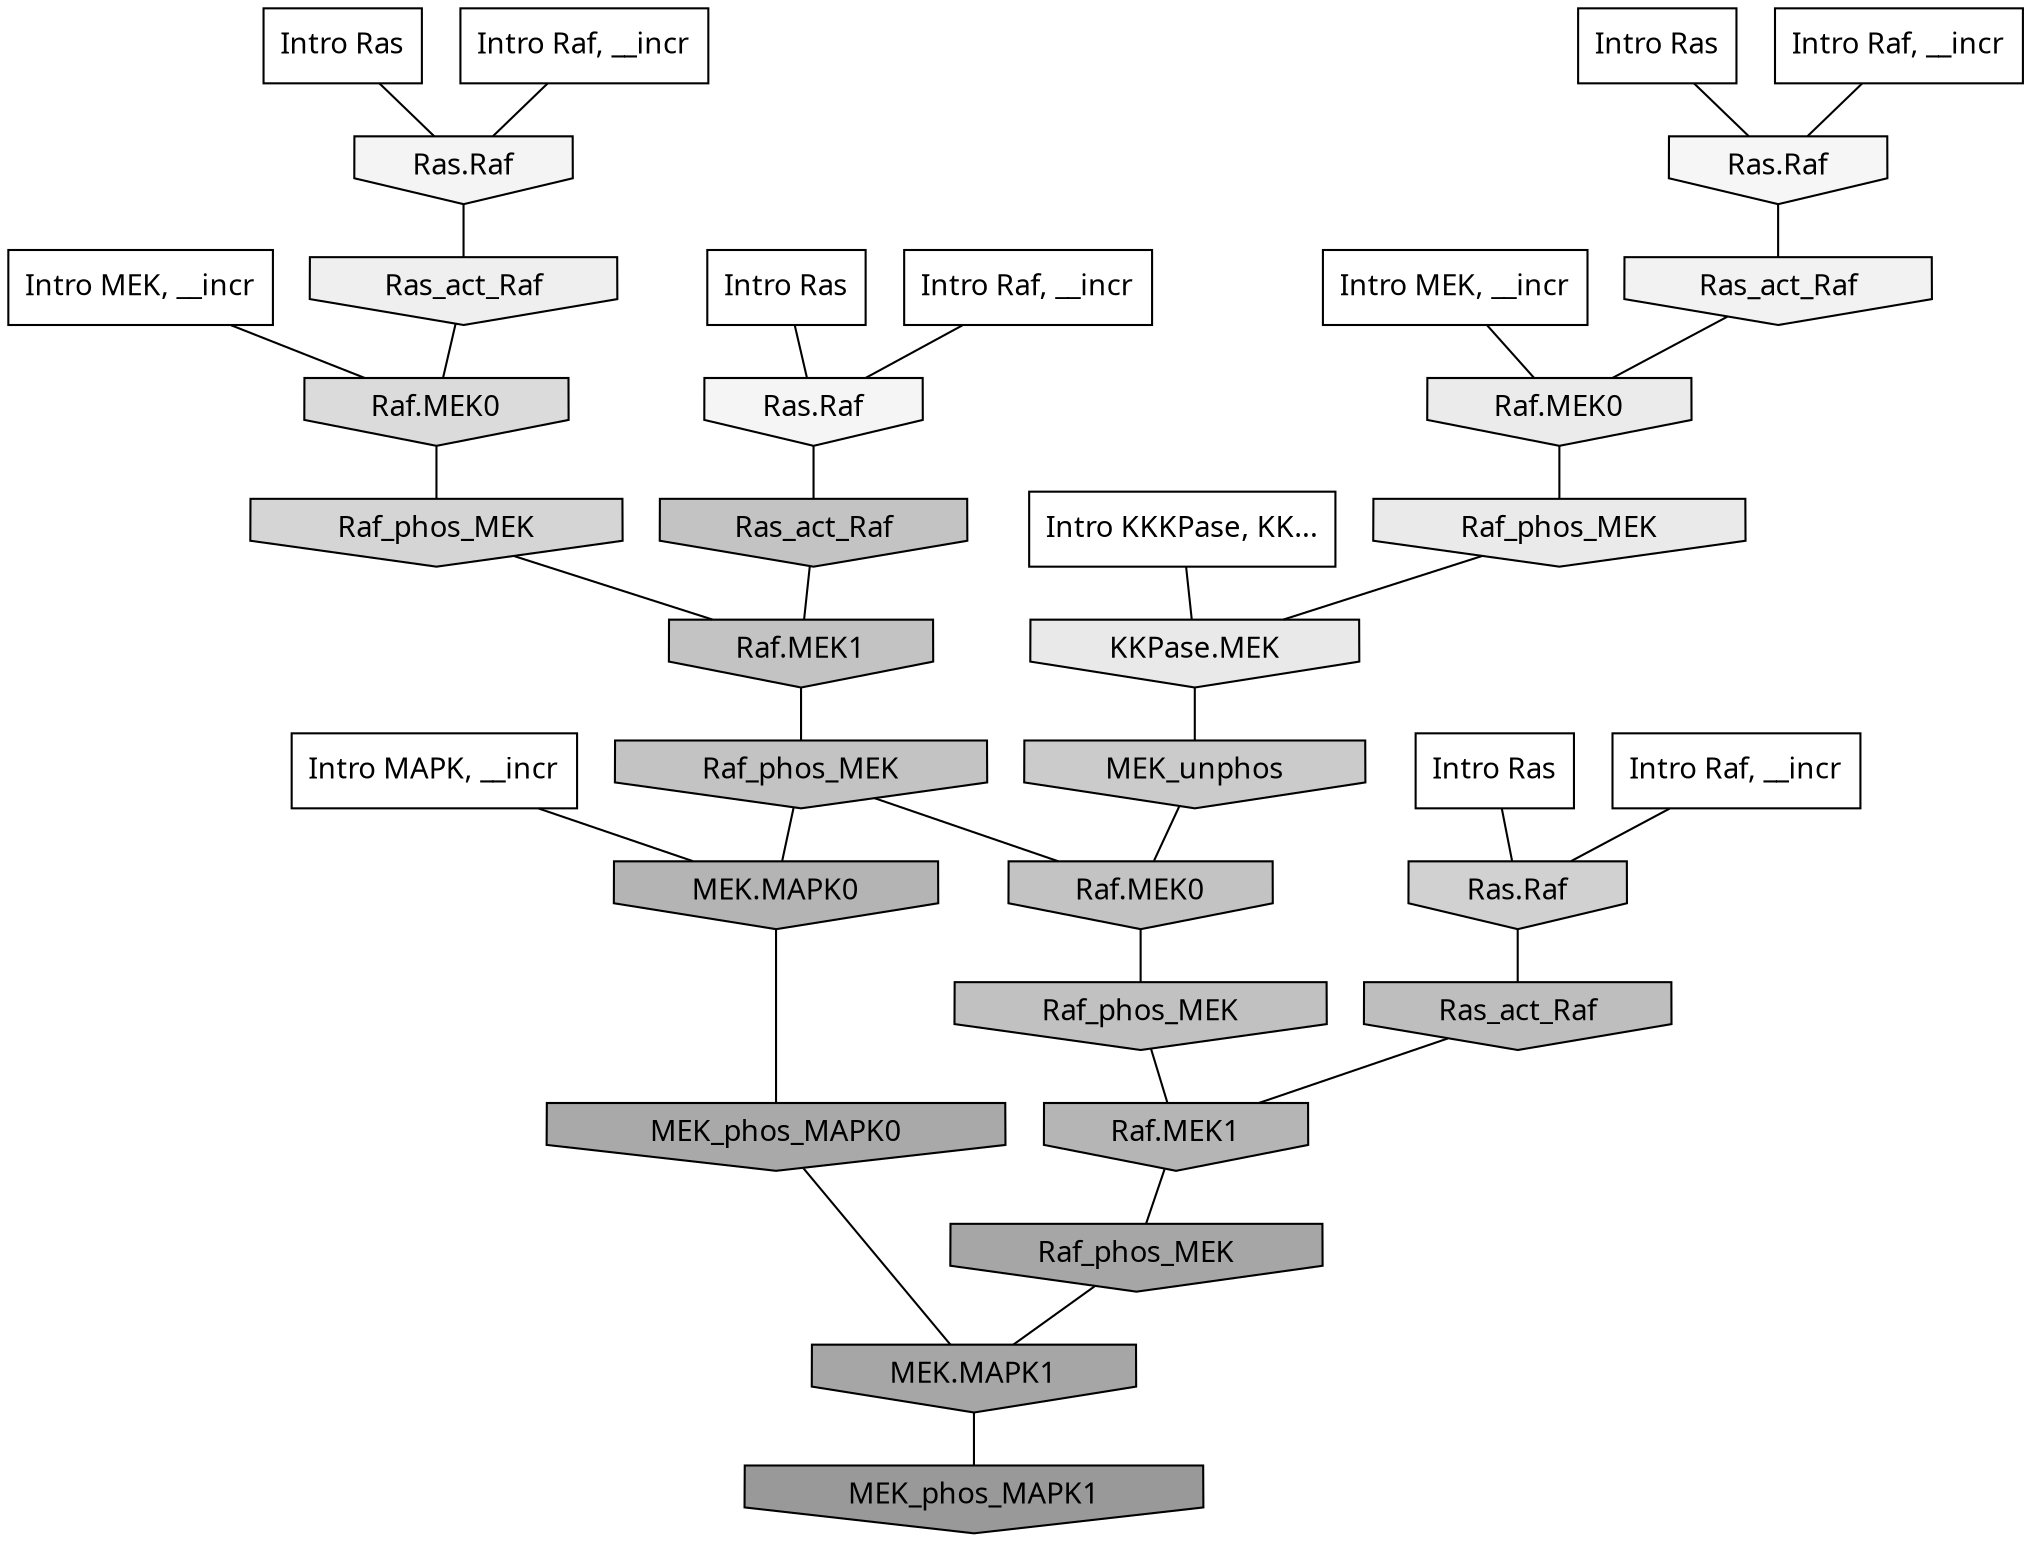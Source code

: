 digraph G{
  rankdir="TB";
  ranksep=0.30;
  node [fontname="CMU Serif"];
  edge [fontname="CMU Serif"];
  
  2 [label="Intro Ras", shape=rectangle, style=filled, fillcolor="0.000 0.000 1.000"]
  
  15 [label="Intro Ras", shape=rectangle, style=filled, fillcolor="0.000 0.000 1.000"]
  
  16 [label="Intro Ras", shape=rectangle, style=filled, fillcolor="0.000 0.000 1.000"]
  
  28 [label="Intro Ras", shape=rectangle, style=filled, fillcolor="0.000 0.000 1.000"]
  
  171 [label="Intro Raf, __incr", shape=rectangle, style=filled, fillcolor="0.000 0.000 1.000"]
  
  315 [label="Intro Raf, __incr", shape=rectangle, style=filled, fillcolor="0.000 0.000 1.000"]
  
  411 [label="Intro Raf, __incr", shape=rectangle, style=filled, fillcolor="0.000 0.000 1.000"]
  
  798 [label="Intro Raf, __incr", shape=rectangle, style=filled, fillcolor="0.000 0.000 1.000"]
  
  1771 [label="Intro MEK, __incr", shape=rectangle, style=filled, fillcolor="0.000 0.000 1.000"]
  
  2020 [label="Intro MEK, __incr", shape=rectangle, style=filled, fillcolor="0.000 0.000 1.000"]
  
  2717 [label="Intro MAPK, __incr", shape=rectangle, style=filled, fillcolor="0.000 0.000 1.000"]
  
  3180 [label="Intro KKKPase, KK...", shape=rectangle, style=filled, fillcolor="0.000 0.000 1.000"]
  
  3511 [label="Ras.Raf", shape=invhouse, style=filled, fillcolor="0.000 0.000 0.961"]
  
  3530 [label="Ras.Raf", shape=invhouse, style=filled, fillcolor="0.000 0.000 0.960"]
  
  3562 [label="Ras.Raf", shape=invhouse, style=filled, fillcolor="0.000 0.000 0.955"]
  
  3631 [label="Ras_act_Raf", shape=invhouse, style=filled, fillcolor="0.000 0.000 0.946"]
  
  3738 [label="Ras_act_Raf", shape=invhouse, style=filled, fillcolor="0.000 0.000 0.934"]
  
  3917 [label="Raf.MEK0", shape=invhouse, style=filled, fillcolor="0.000 0.000 0.919"]
  
  3995 [label="Raf_phos_MEK", shape=invhouse, style=filled, fillcolor="0.000 0.000 0.915"]
  
  4016 [label="KKPase.MEK", shape=invhouse, style=filled, fillcolor="0.000 0.000 0.913"]
  
  4722 [label="Raf.MEK0", shape=invhouse, style=filled, fillcolor="0.000 0.000 0.857"]
  
  5026 [label="Raf_phos_MEK", shape=invhouse, style=filled, fillcolor="0.000 0.000 0.835"]
  
  5297 [label="Ras.Raf", shape=invhouse, style=filled, fillcolor="0.000 0.000 0.817"]
  
  5630 [label="MEK_unphos", shape=invhouse, style=filled, fillcolor="0.000 0.000 0.794"]
  
  6119 [label="Ras_act_Raf", shape=invhouse, style=filled, fillcolor="0.000 0.000 0.764"]
  
  6121 [label="Raf.MEK1", shape=invhouse, style=filled, fillcolor="0.000 0.000 0.764"]
  
  6160 [label="Raf_phos_MEK", shape=invhouse, style=filled, fillcolor="0.000 0.000 0.762"]
  
  6163 [label="Raf.MEK0", shape=invhouse, style=filled, fillcolor="0.000 0.000 0.762"]
  
  6263 [label="Raf_phos_MEK", shape=invhouse, style=filled, fillcolor="0.000 0.000 0.757"]
  
  6512 [label="Ras_act_Raf", shape=invhouse, style=filled, fillcolor="0.000 0.000 0.745"]
  
  7393 [label="Raf.MEK1", shape=invhouse, style=filled, fillcolor="0.000 0.000 0.709"]
  
  7487 [label="MEK.MAPK0", shape=invhouse, style=filled, fillcolor="0.000 0.000 0.706"]
  
  8660 [label="MEK_phos_MAPK0", shape=invhouse, style=filled, fillcolor="0.000 0.000 0.664"]
  
  9056 [label="Raf_phos_MEK", shape=invhouse, style=filled, fillcolor="0.000 0.000 0.649"]
  
  9058 [label="MEK.MAPK1", shape=invhouse, style=filled, fillcolor="0.000 0.000 0.649"]
  
  11044 [label="MEK_phos_MAPK1", shape=invhouse, style=filled, fillcolor="0.000 0.000 0.600"]
  
  
  9058 -> 11044 [dir=none, color="0.000 0.000 0.000"] 
  9056 -> 9058 [dir=none, color="0.000 0.000 0.000"] 
  8660 -> 9058 [dir=none, color="0.000 0.000 0.000"] 
  7487 -> 8660 [dir=none, color="0.000 0.000 0.000"] 
  7393 -> 9056 [dir=none, color="0.000 0.000 0.000"] 
  6512 -> 7393 [dir=none, color="0.000 0.000 0.000"] 
  6263 -> 7393 [dir=none, color="0.000 0.000 0.000"] 
  6163 -> 6263 [dir=none, color="0.000 0.000 0.000"] 
  6160 -> 6163 [dir=none, color="0.000 0.000 0.000"] 
  6160 -> 7487 [dir=none, color="0.000 0.000 0.000"] 
  6121 -> 6160 [dir=none, color="0.000 0.000 0.000"] 
  6119 -> 6121 [dir=none, color="0.000 0.000 0.000"] 
  5630 -> 6163 [dir=none, color="0.000 0.000 0.000"] 
  5297 -> 6512 [dir=none, color="0.000 0.000 0.000"] 
  5026 -> 6121 [dir=none, color="0.000 0.000 0.000"] 
  4722 -> 5026 [dir=none, color="0.000 0.000 0.000"] 
  4016 -> 5630 [dir=none, color="0.000 0.000 0.000"] 
  3995 -> 4016 [dir=none, color="0.000 0.000 0.000"] 
  3917 -> 3995 [dir=none, color="0.000 0.000 0.000"] 
  3738 -> 4722 [dir=none, color="0.000 0.000 0.000"] 
  3631 -> 3917 [dir=none, color="0.000 0.000 0.000"] 
  3562 -> 3738 [dir=none, color="0.000 0.000 0.000"] 
  3530 -> 6119 [dir=none, color="0.000 0.000 0.000"] 
  3511 -> 3631 [dir=none, color="0.000 0.000 0.000"] 
  3180 -> 4016 [dir=none, color="0.000 0.000 0.000"] 
  2717 -> 7487 [dir=none, color="0.000 0.000 0.000"] 
  2020 -> 4722 [dir=none, color="0.000 0.000 0.000"] 
  1771 -> 3917 [dir=none, color="0.000 0.000 0.000"] 
  798 -> 5297 [dir=none, color="0.000 0.000 0.000"] 
  411 -> 3562 [dir=none, color="0.000 0.000 0.000"] 
  315 -> 3511 [dir=none, color="0.000 0.000 0.000"] 
  171 -> 3530 [dir=none, color="0.000 0.000 0.000"] 
  28 -> 3511 [dir=none, color="0.000 0.000 0.000"] 
  16 -> 3530 [dir=none, color="0.000 0.000 0.000"] 
  15 -> 5297 [dir=none, color="0.000 0.000 0.000"] 
  2 -> 3562 [dir=none, color="0.000 0.000 0.000"] 
  
  }
